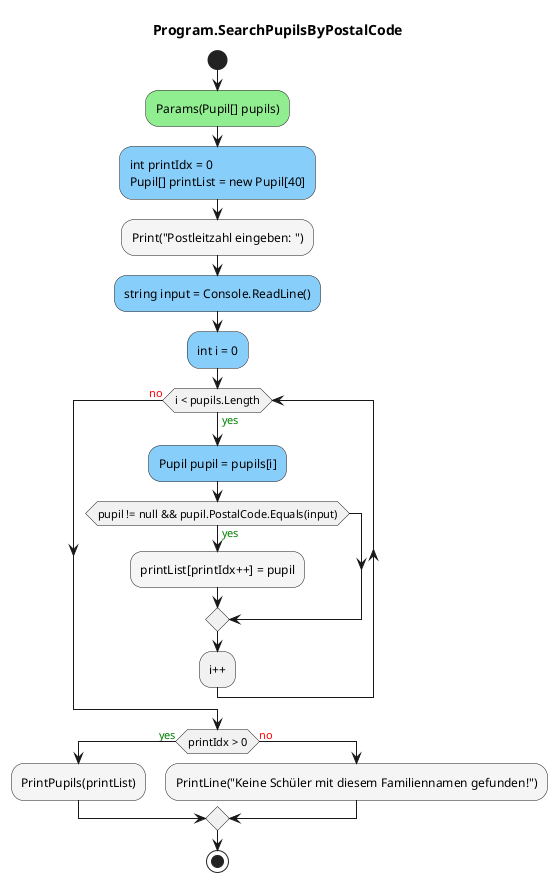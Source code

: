 @startuml Program.SearchPupilsByPostalCode
title Program.SearchPupilsByPostalCode
start
#LightGreen:Params(Pupil[] pupils);
#LightSkyBlue:int printIdx = 0\nPupil[] printList = new Pupil[40];
#WhiteSmoke:Print("Postleitzahl eingeben: ");
#LightSkyBlue:string input = Console.ReadLine();
#LightSkyBlue:int i = 0;
while (i < pupils.Length) is (<color:green>yes)
        #LightSkyBlue:Pupil pupil = pupils[i];
        if (pupil != null && pupil.PostalCode.Equals(input)) then (<color:green>yes)
                #WhiteSmoke:printList[printIdx++] = pupil;
        endif
:i++;
endwhile (<color:red>no)
if (printIdx > 0) then (<color:green>yes)
        #WhiteSmoke:PrintPupils(printList);
    else (<color:red>no)
            #WhiteSmoke:PrintLine("Keine Schüler mit diesem Familiennamen gefunden!");
endif
stop
@enduml
